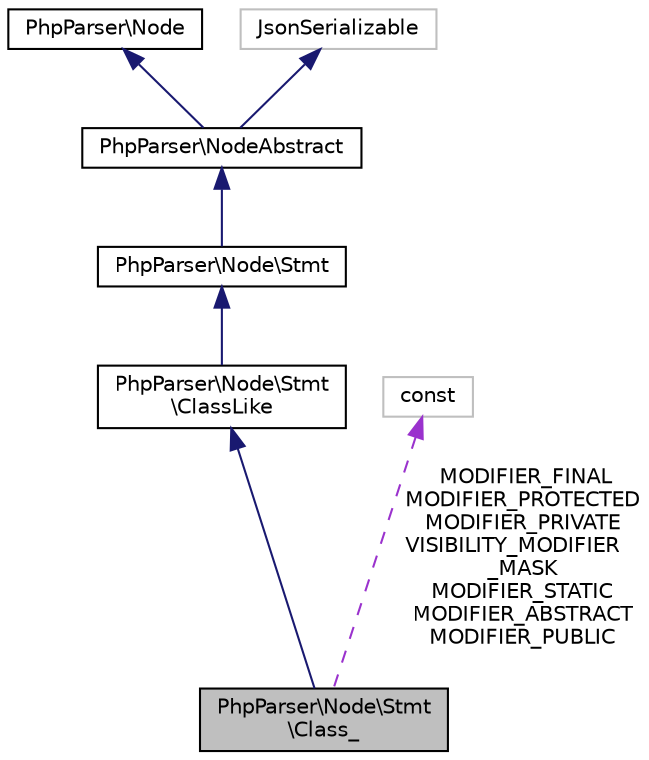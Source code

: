 digraph "PhpParser\Node\Stmt\Class_"
{
  edge [fontname="Helvetica",fontsize="10",labelfontname="Helvetica",labelfontsize="10"];
  node [fontname="Helvetica",fontsize="10",shape=record];
  Node6 [label="PhpParser\\Node\\Stmt\l\\Class_",height=0.2,width=0.4,color="black", fillcolor="grey75", style="filled", fontcolor="black"];
  Node7 -> Node6 [dir="back",color="midnightblue",fontsize="10",style="solid",fontname="Helvetica"];
  Node7 [label="PhpParser\\Node\\Stmt\l\\ClassLike",height=0.2,width=0.4,color="black", fillcolor="white", style="filled",URL="$classPhpParser_1_1Node_1_1Stmt_1_1ClassLike.html"];
  Node8 -> Node7 [dir="back",color="midnightblue",fontsize="10",style="solid",fontname="Helvetica"];
  Node8 [label="PhpParser\\Node\\Stmt",height=0.2,width=0.4,color="black", fillcolor="white", style="filled",URL="$classPhpParser_1_1Node_1_1Stmt.html"];
  Node9 -> Node8 [dir="back",color="midnightblue",fontsize="10",style="solid",fontname="Helvetica"];
  Node9 [label="PhpParser\\NodeAbstract",height=0.2,width=0.4,color="black", fillcolor="white", style="filled",URL="$classPhpParser_1_1NodeAbstract.html"];
  Node10 -> Node9 [dir="back",color="midnightblue",fontsize="10",style="solid",fontname="Helvetica"];
  Node10 [label="PhpParser\\Node",height=0.2,width=0.4,color="black", fillcolor="white", style="filled",URL="$interfacePhpParser_1_1Node.html"];
  Node11 -> Node9 [dir="back",color="midnightblue",fontsize="10",style="solid",fontname="Helvetica"];
  Node11 [label="JsonSerializable",height=0.2,width=0.4,color="grey75", fillcolor="white", style="filled"];
  Node12 -> Node6 [dir="back",color="darkorchid3",fontsize="10",style="dashed",label=" MODIFIER_FINAL\nMODIFIER_PROTECTED\nMODIFIER_PRIVATE\nVISIBILITY_MODIFIER\l_MASK\nMODIFIER_STATIC\nMODIFIER_ABSTRACT\nMODIFIER_PUBLIC" ,fontname="Helvetica"];
  Node12 [label="const",height=0.2,width=0.4,color="grey75", fillcolor="white", style="filled"];
}
